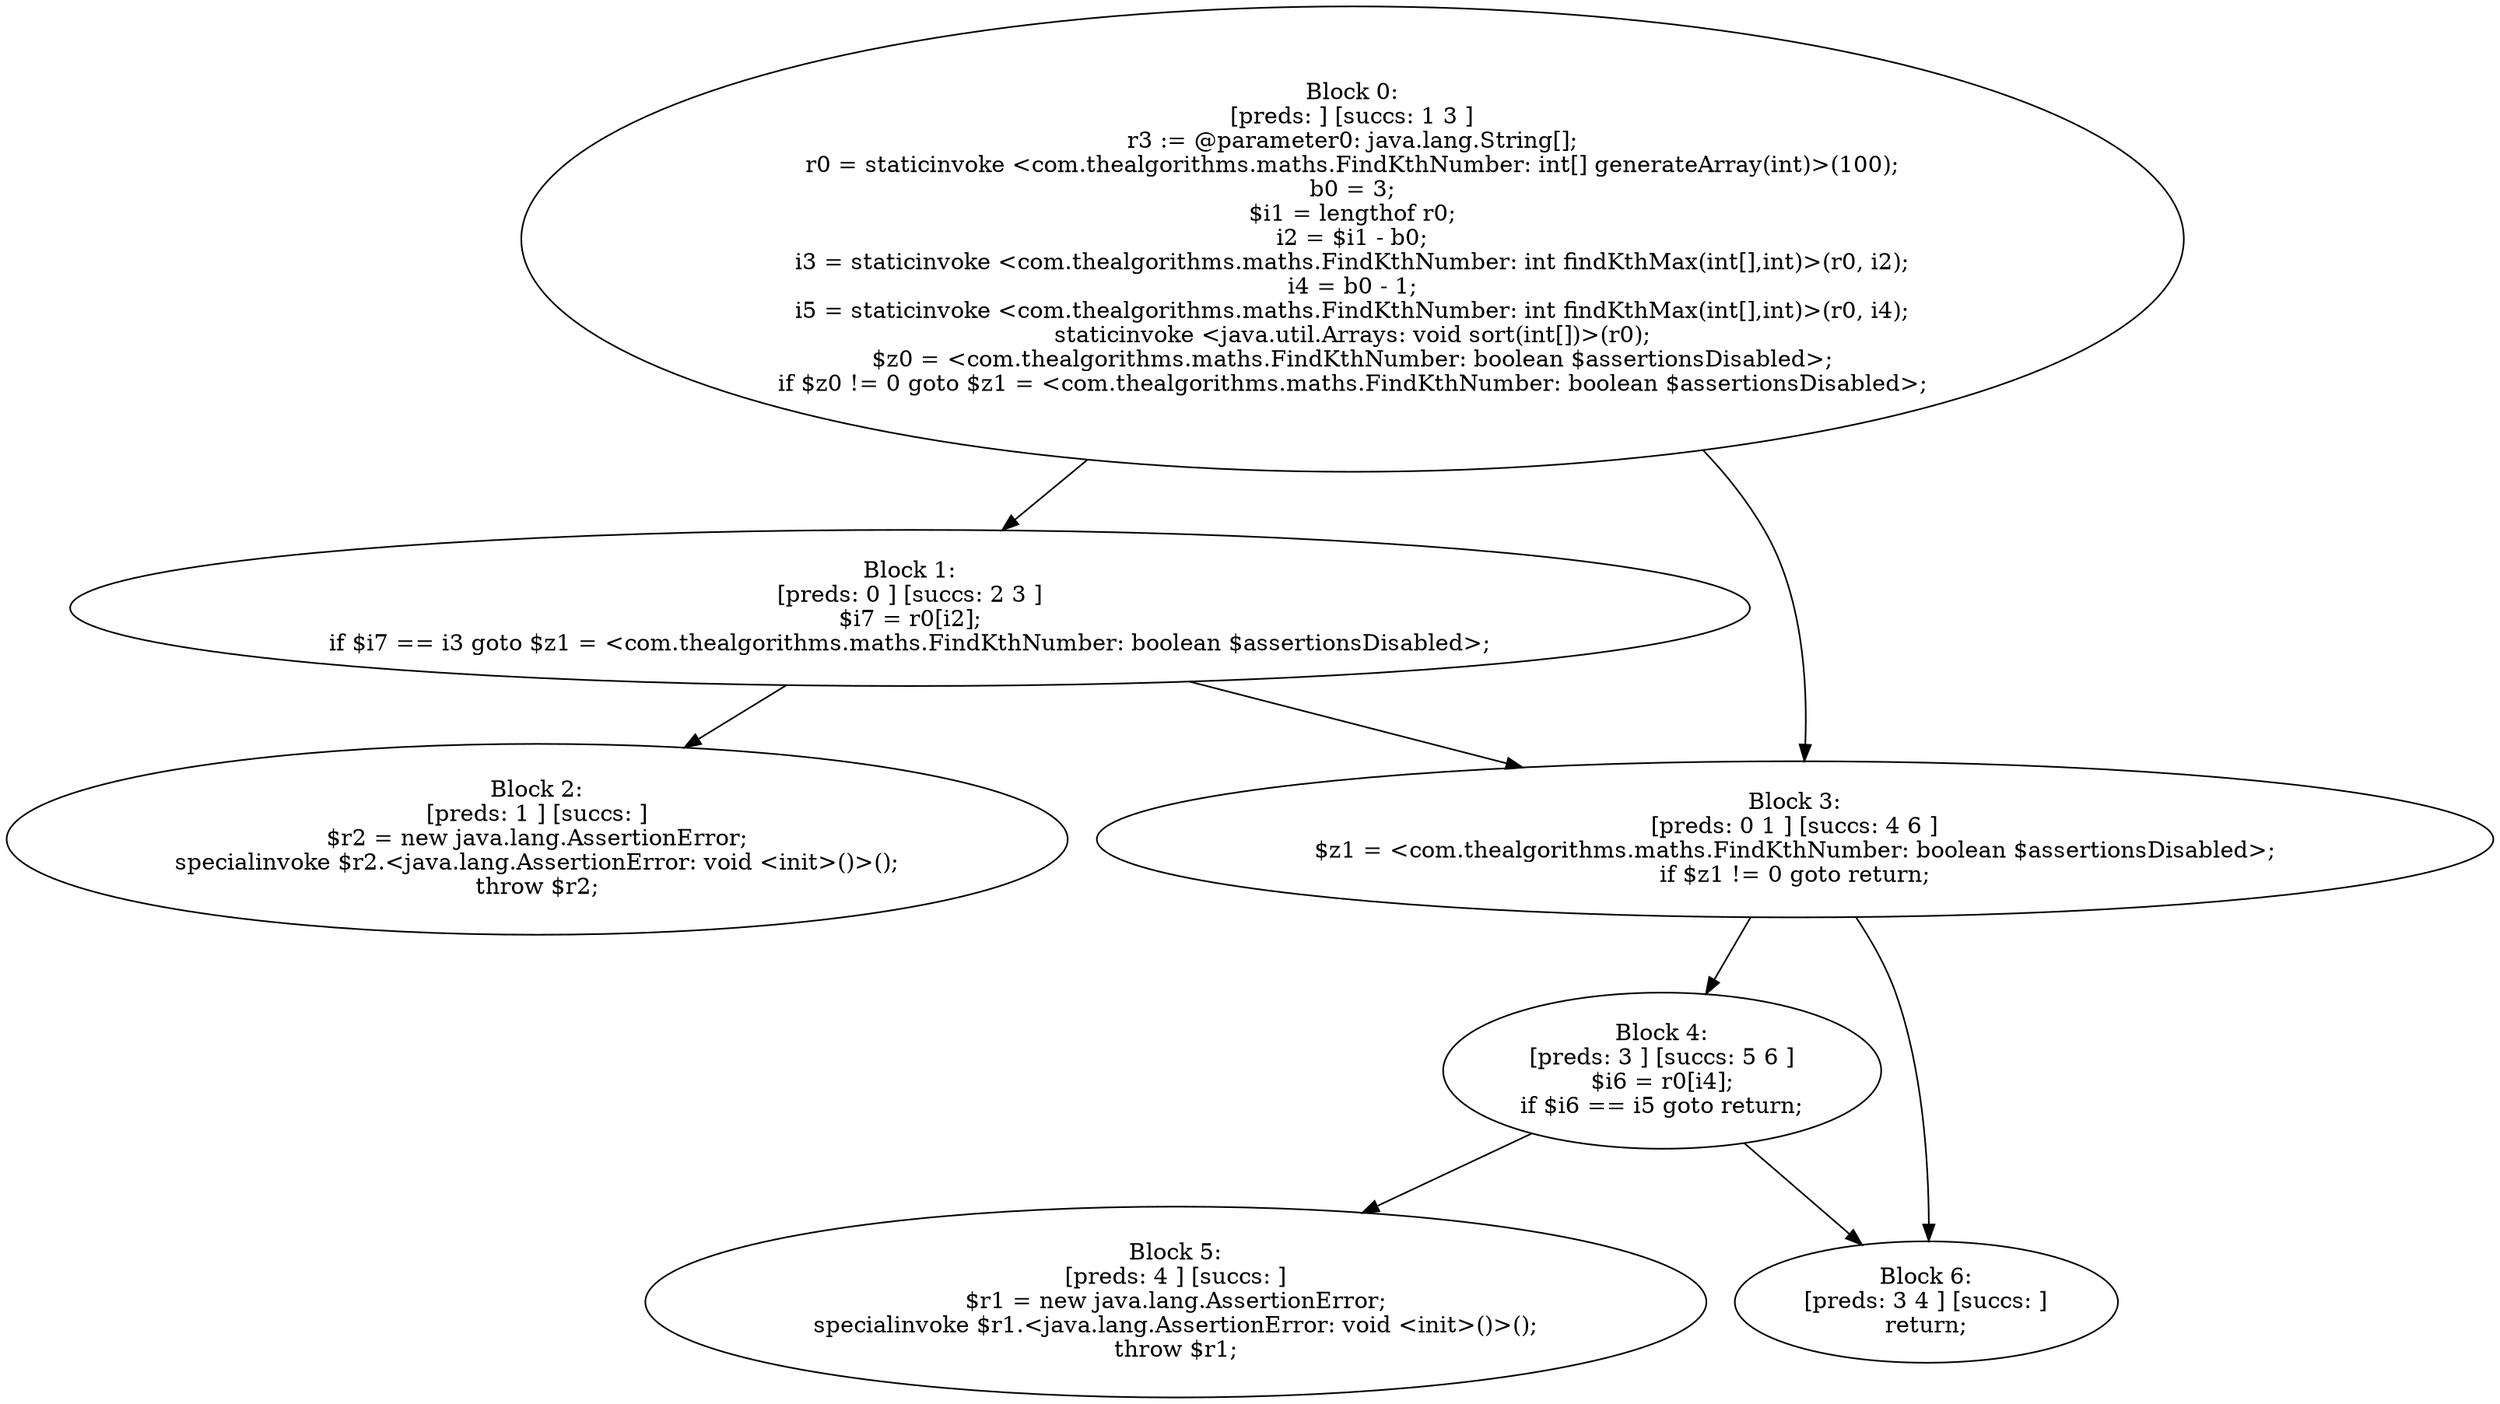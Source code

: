 digraph "unitGraph" {
    "Block 0:
[preds: ] [succs: 1 3 ]
r3 := @parameter0: java.lang.String[];
r0 = staticinvoke <com.thealgorithms.maths.FindKthNumber: int[] generateArray(int)>(100);
b0 = 3;
$i1 = lengthof r0;
i2 = $i1 - b0;
i3 = staticinvoke <com.thealgorithms.maths.FindKthNumber: int findKthMax(int[],int)>(r0, i2);
i4 = b0 - 1;
i5 = staticinvoke <com.thealgorithms.maths.FindKthNumber: int findKthMax(int[],int)>(r0, i4);
staticinvoke <java.util.Arrays: void sort(int[])>(r0);
$z0 = <com.thealgorithms.maths.FindKthNumber: boolean $assertionsDisabled>;
if $z0 != 0 goto $z1 = <com.thealgorithms.maths.FindKthNumber: boolean $assertionsDisabled>;
"
    "Block 1:
[preds: 0 ] [succs: 2 3 ]
$i7 = r0[i2];
if $i7 == i3 goto $z1 = <com.thealgorithms.maths.FindKthNumber: boolean $assertionsDisabled>;
"
    "Block 2:
[preds: 1 ] [succs: ]
$r2 = new java.lang.AssertionError;
specialinvoke $r2.<java.lang.AssertionError: void <init>()>();
throw $r2;
"
    "Block 3:
[preds: 0 1 ] [succs: 4 6 ]
$z1 = <com.thealgorithms.maths.FindKthNumber: boolean $assertionsDisabled>;
if $z1 != 0 goto return;
"
    "Block 4:
[preds: 3 ] [succs: 5 6 ]
$i6 = r0[i4];
if $i6 == i5 goto return;
"
    "Block 5:
[preds: 4 ] [succs: ]
$r1 = new java.lang.AssertionError;
specialinvoke $r1.<java.lang.AssertionError: void <init>()>();
throw $r1;
"
    "Block 6:
[preds: 3 4 ] [succs: ]
return;
"
    "Block 0:
[preds: ] [succs: 1 3 ]
r3 := @parameter0: java.lang.String[];
r0 = staticinvoke <com.thealgorithms.maths.FindKthNumber: int[] generateArray(int)>(100);
b0 = 3;
$i1 = lengthof r0;
i2 = $i1 - b0;
i3 = staticinvoke <com.thealgorithms.maths.FindKthNumber: int findKthMax(int[],int)>(r0, i2);
i4 = b0 - 1;
i5 = staticinvoke <com.thealgorithms.maths.FindKthNumber: int findKthMax(int[],int)>(r0, i4);
staticinvoke <java.util.Arrays: void sort(int[])>(r0);
$z0 = <com.thealgorithms.maths.FindKthNumber: boolean $assertionsDisabled>;
if $z0 != 0 goto $z1 = <com.thealgorithms.maths.FindKthNumber: boolean $assertionsDisabled>;
"->"Block 1:
[preds: 0 ] [succs: 2 3 ]
$i7 = r0[i2];
if $i7 == i3 goto $z1 = <com.thealgorithms.maths.FindKthNumber: boolean $assertionsDisabled>;
";
    "Block 0:
[preds: ] [succs: 1 3 ]
r3 := @parameter0: java.lang.String[];
r0 = staticinvoke <com.thealgorithms.maths.FindKthNumber: int[] generateArray(int)>(100);
b0 = 3;
$i1 = lengthof r0;
i2 = $i1 - b0;
i3 = staticinvoke <com.thealgorithms.maths.FindKthNumber: int findKthMax(int[],int)>(r0, i2);
i4 = b0 - 1;
i5 = staticinvoke <com.thealgorithms.maths.FindKthNumber: int findKthMax(int[],int)>(r0, i4);
staticinvoke <java.util.Arrays: void sort(int[])>(r0);
$z0 = <com.thealgorithms.maths.FindKthNumber: boolean $assertionsDisabled>;
if $z0 != 0 goto $z1 = <com.thealgorithms.maths.FindKthNumber: boolean $assertionsDisabled>;
"->"Block 3:
[preds: 0 1 ] [succs: 4 6 ]
$z1 = <com.thealgorithms.maths.FindKthNumber: boolean $assertionsDisabled>;
if $z1 != 0 goto return;
";
    "Block 1:
[preds: 0 ] [succs: 2 3 ]
$i7 = r0[i2];
if $i7 == i3 goto $z1 = <com.thealgorithms.maths.FindKthNumber: boolean $assertionsDisabled>;
"->"Block 2:
[preds: 1 ] [succs: ]
$r2 = new java.lang.AssertionError;
specialinvoke $r2.<java.lang.AssertionError: void <init>()>();
throw $r2;
";
    "Block 1:
[preds: 0 ] [succs: 2 3 ]
$i7 = r0[i2];
if $i7 == i3 goto $z1 = <com.thealgorithms.maths.FindKthNumber: boolean $assertionsDisabled>;
"->"Block 3:
[preds: 0 1 ] [succs: 4 6 ]
$z1 = <com.thealgorithms.maths.FindKthNumber: boolean $assertionsDisabled>;
if $z1 != 0 goto return;
";
    "Block 3:
[preds: 0 1 ] [succs: 4 6 ]
$z1 = <com.thealgorithms.maths.FindKthNumber: boolean $assertionsDisabled>;
if $z1 != 0 goto return;
"->"Block 4:
[preds: 3 ] [succs: 5 6 ]
$i6 = r0[i4];
if $i6 == i5 goto return;
";
    "Block 3:
[preds: 0 1 ] [succs: 4 6 ]
$z1 = <com.thealgorithms.maths.FindKthNumber: boolean $assertionsDisabled>;
if $z1 != 0 goto return;
"->"Block 6:
[preds: 3 4 ] [succs: ]
return;
";
    "Block 4:
[preds: 3 ] [succs: 5 6 ]
$i6 = r0[i4];
if $i6 == i5 goto return;
"->"Block 5:
[preds: 4 ] [succs: ]
$r1 = new java.lang.AssertionError;
specialinvoke $r1.<java.lang.AssertionError: void <init>()>();
throw $r1;
";
    "Block 4:
[preds: 3 ] [succs: 5 6 ]
$i6 = r0[i4];
if $i6 == i5 goto return;
"->"Block 6:
[preds: 3 4 ] [succs: ]
return;
";
}
